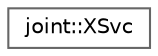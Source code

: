 digraph "Graphical Class Hierarchy"
{
 // LATEX_PDF_SIZE
  bgcolor="transparent";
  edge [fontname=Helvetica,fontsize=10,labelfontname=Helvetica,labelfontsize=10];
  node [fontname=Helvetica,fontsize=10,shape=box,height=0.2,width=0.4];
  rankdir="LR";
  Node0 [id="Node000000",label="joint::XSvc",height=0.2,width=0.4,color="grey40", fillcolor="white", style="filled",URL="$classFoam_1_1RBD_1_1joint_1_1XSvc.html",tooltip=" "];
}

